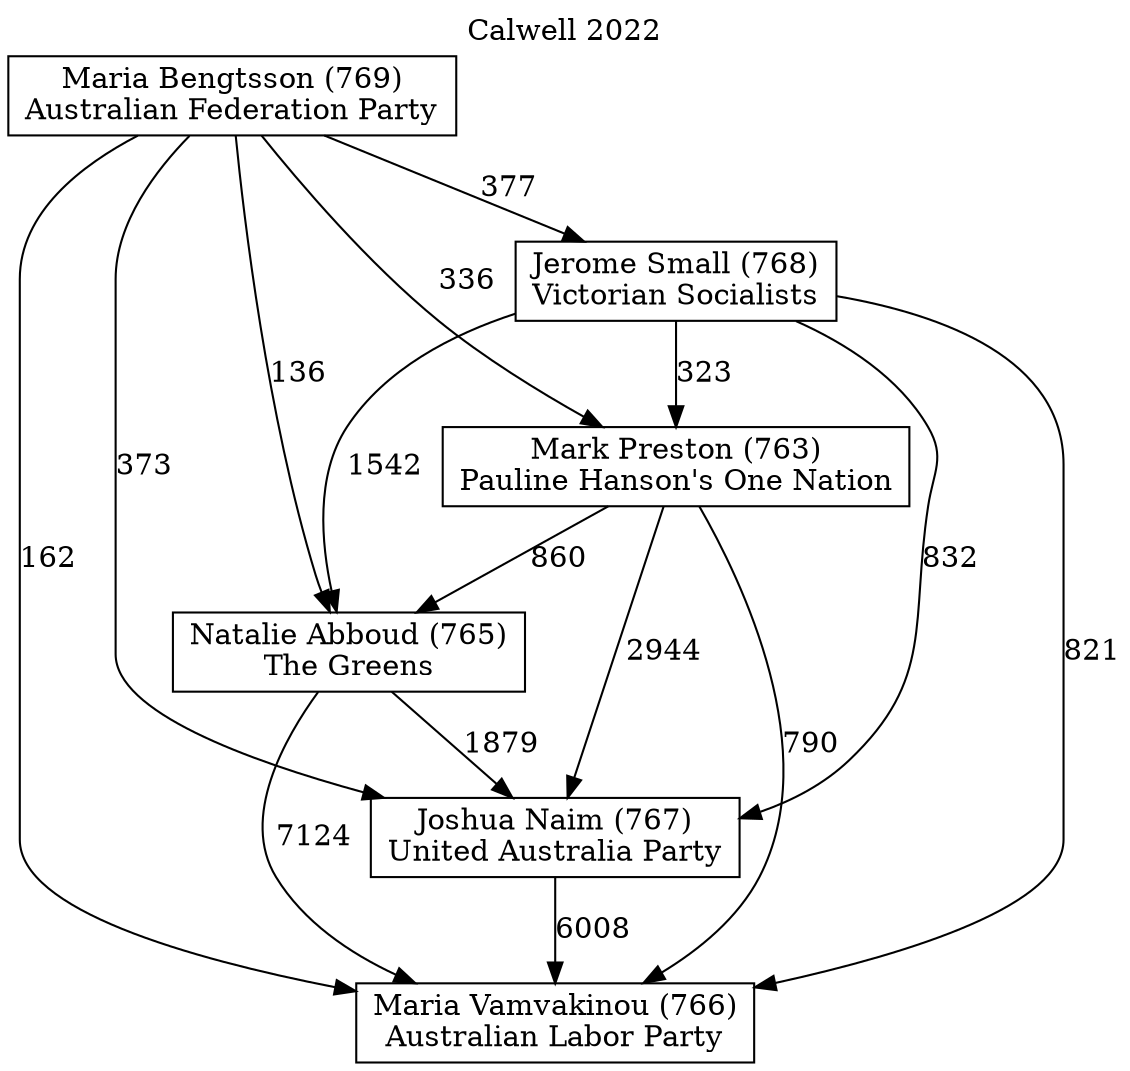 // House preference flow
digraph "Maria Vamvakinou (766)_Calwell_2022" {
	graph [label="Calwell 2022" labelloc=t mclimit=10]
	node [shape=box]
	"Jerome Small (768)" [label="Jerome Small (768)
Victorian Socialists"]
	"Maria Bengtsson (769)" [label="Maria Bengtsson (769)
Australian Federation Party"]
	"Maria Vamvakinou (766)" [label="Maria Vamvakinou (766)
Australian Labor Party"]
	"Natalie Abboud (765)" [label="Natalie Abboud (765)
The Greens"]
	"Joshua Naim (767)" [label="Joshua Naim (767)
United Australia Party"]
	"Mark Preston (763)" [label="Mark Preston (763)
Pauline Hanson's One Nation"]
	"Maria Bengtsson (769)" -> "Jerome Small (768)" [label=377]
	"Mark Preston (763)" -> "Maria Vamvakinou (766)" [label=790]
	"Joshua Naim (767)" -> "Maria Vamvakinou (766)" [label=6008]
	"Jerome Small (768)" -> "Maria Vamvakinou (766)" [label=821]
	"Natalie Abboud (765)" -> "Maria Vamvakinou (766)" [label=7124]
	"Maria Bengtsson (769)" -> "Joshua Naim (767)" [label=373]
	"Jerome Small (768)" -> "Natalie Abboud (765)" [label=1542]
	"Mark Preston (763)" -> "Natalie Abboud (765)" [label=860]
	"Natalie Abboud (765)" -> "Joshua Naim (767)" [label=1879]
	"Maria Bengtsson (769)" -> "Natalie Abboud (765)" [label=136]
	"Maria Bengtsson (769)" -> "Maria Vamvakinou (766)" [label=162]
	"Mark Preston (763)" -> "Joshua Naim (767)" [label=2944]
	"Jerome Small (768)" -> "Mark Preston (763)" [label=323]
	"Jerome Small (768)" -> "Joshua Naim (767)" [label=832]
	"Maria Bengtsson (769)" -> "Mark Preston (763)" [label=336]
}
